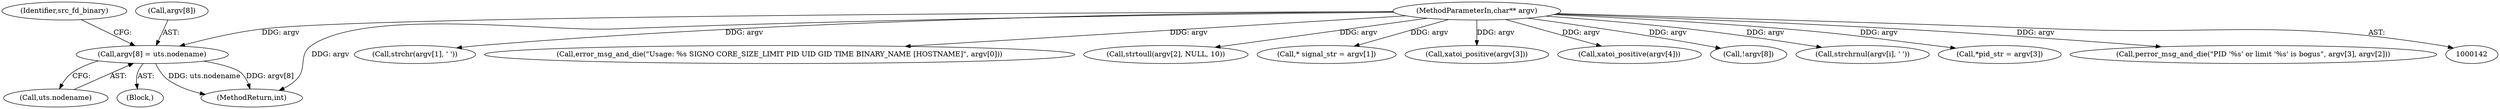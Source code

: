 digraph "0_abrt_80408e9e24a1c10f85fd969e1853e0f192157f92_0@array" {
"1000354" [label="(Call,argv[8] = uts.nodename)"];
"1000144" [label="(MethodParameterIn,char** argv)"];
"1000177" [label="(Call,strchr(argv[1], ' '))"];
"1000171" [label="(Call,error_msg_and_die(\"Usage: %s SIGNO CORE_SIZE_LIMIT PID UID GID TIME BINARY_NAME [HOSTNAME]\", argv[0]))"];
"1000270" [label="(Call,strtoull(argv[2], NULL, 10))"];
"1000257" [label="(Call,* signal_str = argv[1])"];
"1000354" [label="(Call,argv[8] = uts.nodename)"];
"1000303" [label="(Call,xatoi_positive(argv[3]))"];
"1000310" [label="(Call,xatoi_positive(argv[4]))"];
"1000346" [label="(Call,!argv[8])"];
"1000358" [label="(Call,uts.nodename)"];
"1000196" [label="(Call,strchrnul(argv[i], ' '))"];
"1000295" [label="(Call,*pid_str = argv[3])"];
"1000321" [label="(Call,perror_msg_and_die(\"PID '%s' or limit '%s' is bogus\", argv[3], argv[2]))"];
"1000144" [label="(MethodParameterIn,char** argv)"];
"1000350" [label="(Block,)"];
"1000364" [label="(Identifier,src_fd_binary)"];
"1001180" [label="(MethodReturn,int)"];
"1000355" [label="(Call,argv[8])"];
"1000354" -> "1000350"  [label="AST: "];
"1000354" -> "1000358"  [label="CFG: "];
"1000355" -> "1000354"  [label="AST: "];
"1000358" -> "1000354"  [label="AST: "];
"1000364" -> "1000354"  [label="CFG: "];
"1000354" -> "1001180"  [label="DDG: uts.nodename"];
"1000354" -> "1001180"  [label="DDG: argv[8]"];
"1000144" -> "1000354"  [label="DDG: argv"];
"1000144" -> "1000142"  [label="AST: "];
"1000144" -> "1001180"  [label="DDG: argv"];
"1000144" -> "1000171"  [label="DDG: argv"];
"1000144" -> "1000177"  [label="DDG: argv"];
"1000144" -> "1000196"  [label="DDG: argv"];
"1000144" -> "1000257"  [label="DDG: argv"];
"1000144" -> "1000270"  [label="DDG: argv"];
"1000144" -> "1000295"  [label="DDG: argv"];
"1000144" -> "1000303"  [label="DDG: argv"];
"1000144" -> "1000310"  [label="DDG: argv"];
"1000144" -> "1000321"  [label="DDG: argv"];
"1000144" -> "1000346"  [label="DDG: argv"];
}
